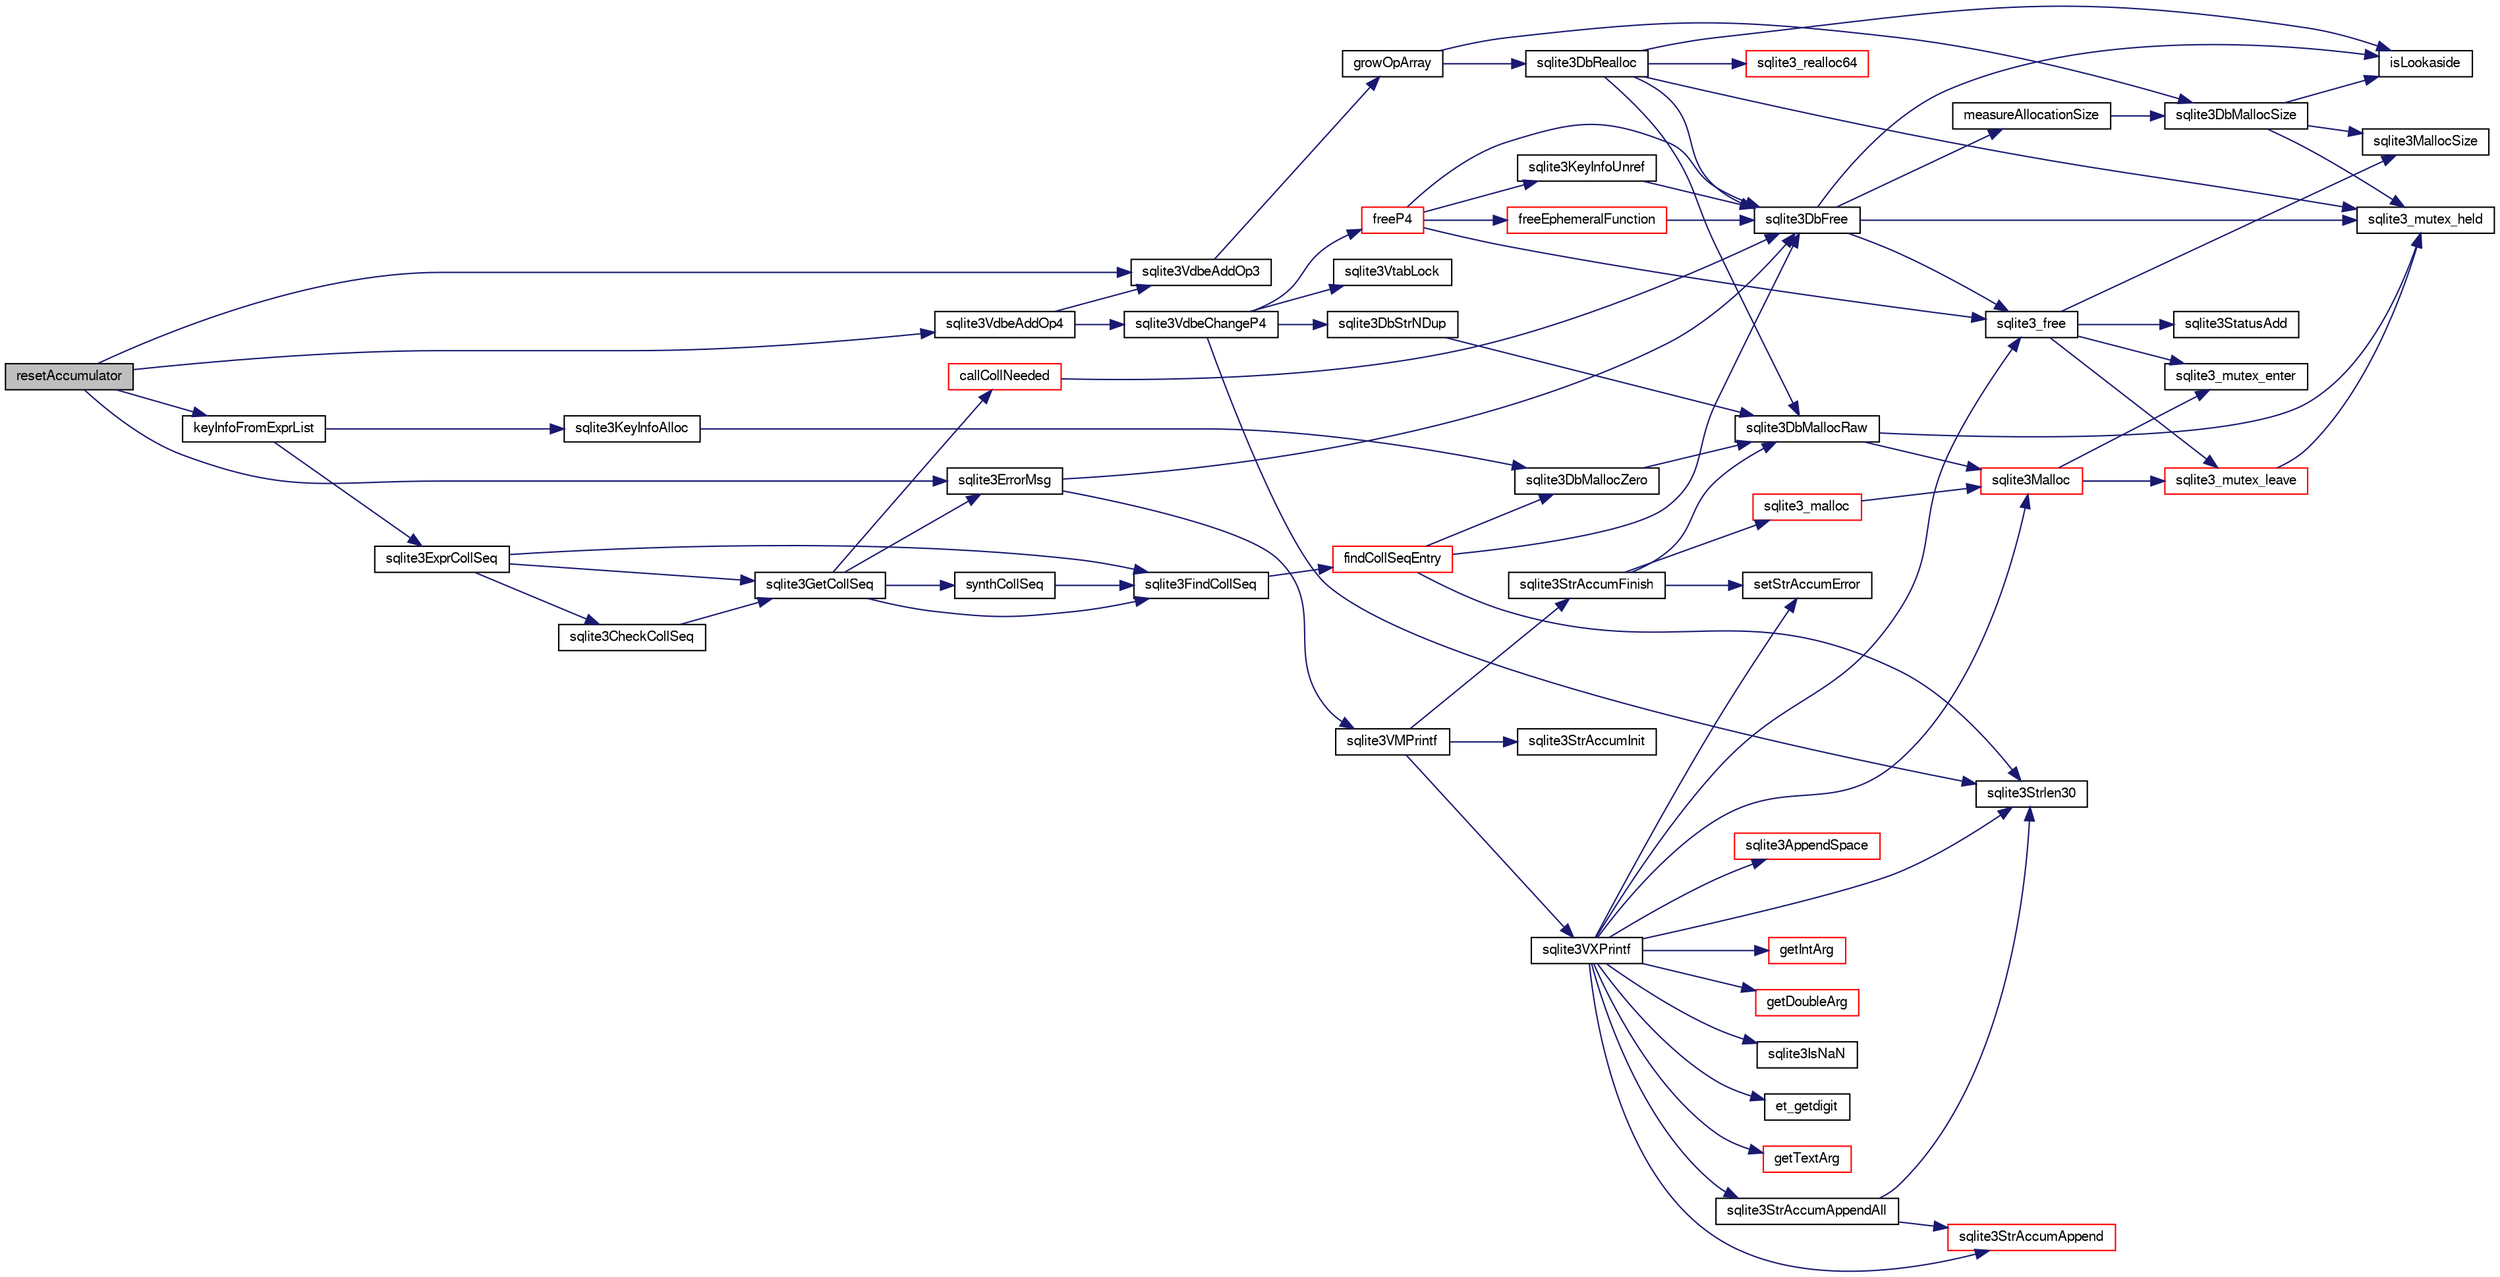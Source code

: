digraph "resetAccumulator"
{
  edge [fontname="FreeSans",fontsize="10",labelfontname="FreeSans",labelfontsize="10"];
  node [fontname="FreeSans",fontsize="10",shape=record];
  rankdir="LR";
  Node269109 [label="resetAccumulator",height=0.2,width=0.4,color="black", fillcolor="grey75", style="filled", fontcolor="black"];
  Node269109 -> Node269110 [color="midnightblue",fontsize="10",style="solid",fontname="FreeSans"];
  Node269110 [label="sqlite3VdbeAddOp3",height=0.2,width=0.4,color="black", fillcolor="white", style="filled",URL="$sqlite3_8c.html#a29b4560b019211a73e1478cec7468345"];
  Node269110 -> Node269111 [color="midnightblue",fontsize="10",style="solid",fontname="FreeSans"];
  Node269111 [label="growOpArray",height=0.2,width=0.4,color="black", fillcolor="white", style="filled",URL="$sqlite3_8c.html#adb00b9ead01ffe0d757d5a6d0853ada5"];
  Node269111 -> Node269112 [color="midnightblue",fontsize="10",style="solid",fontname="FreeSans"];
  Node269112 [label="sqlite3DbRealloc",height=0.2,width=0.4,color="black", fillcolor="white", style="filled",URL="$sqlite3_8c.html#ae028f4902a9d29bcaf310ff289ee87dc"];
  Node269112 -> Node269113 [color="midnightblue",fontsize="10",style="solid",fontname="FreeSans"];
  Node269113 [label="sqlite3_mutex_held",height=0.2,width=0.4,color="black", fillcolor="white", style="filled",URL="$sqlite3_8c.html#acf77da68932b6bc163c5e68547ecc3e7"];
  Node269112 -> Node269114 [color="midnightblue",fontsize="10",style="solid",fontname="FreeSans"];
  Node269114 [label="sqlite3DbMallocRaw",height=0.2,width=0.4,color="black", fillcolor="white", style="filled",URL="$sqlite3_8c.html#abbe8be0cf7175e11ddc3e2218fad924e"];
  Node269114 -> Node269113 [color="midnightblue",fontsize="10",style="solid",fontname="FreeSans"];
  Node269114 -> Node269115 [color="midnightblue",fontsize="10",style="solid",fontname="FreeSans"];
  Node269115 [label="sqlite3Malloc",height=0.2,width=0.4,color="red", fillcolor="white", style="filled",URL="$sqlite3_8c.html#a361a2eaa846b1885f123abe46f5d8b2b"];
  Node269115 -> Node269116 [color="midnightblue",fontsize="10",style="solid",fontname="FreeSans"];
  Node269116 [label="sqlite3_mutex_enter",height=0.2,width=0.4,color="black", fillcolor="white", style="filled",URL="$sqlite3_8c.html#a1c12cde690bd89f104de5cbad12a6bf5"];
  Node269115 -> Node269121 [color="midnightblue",fontsize="10",style="solid",fontname="FreeSans"];
  Node269121 [label="sqlite3_mutex_leave",height=0.2,width=0.4,color="red", fillcolor="white", style="filled",URL="$sqlite3_8c.html#a5838d235601dbd3c1fa993555c6bcc93"];
  Node269121 -> Node269113 [color="midnightblue",fontsize="10",style="solid",fontname="FreeSans"];
  Node269112 -> Node269125 [color="midnightblue",fontsize="10",style="solid",fontname="FreeSans"];
  Node269125 [label="isLookaside",height=0.2,width=0.4,color="black", fillcolor="white", style="filled",URL="$sqlite3_8c.html#a770fa05ff9717b75e16f4d968a77b897"];
  Node269112 -> Node269126 [color="midnightblue",fontsize="10",style="solid",fontname="FreeSans"];
  Node269126 [label="sqlite3DbFree",height=0.2,width=0.4,color="black", fillcolor="white", style="filled",URL="$sqlite3_8c.html#ac70ab821a6607b4a1b909582dc37a069"];
  Node269126 -> Node269113 [color="midnightblue",fontsize="10",style="solid",fontname="FreeSans"];
  Node269126 -> Node269127 [color="midnightblue",fontsize="10",style="solid",fontname="FreeSans"];
  Node269127 [label="measureAllocationSize",height=0.2,width=0.4,color="black", fillcolor="white", style="filled",URL="$sqlite3_8c.html#a45731e644a22fdb756e2b6337224217a"];
  Node269127 -> Node269128 [color="midnightblue",fontsize="10",style="solid",fontname="FreeSans"];
  Node269128 [label="sqlite3DbMallocSize",height=0.2,width=0.4,color="black", fillcolor="white", style="filled",URL="$sqlite3_8c.html#aa397e5a8a03495203a0767abf0a71f86"];
  Node269128 -> Node269123 [color="midnightblue",fontsize="10",style="solid",fontname="FreeSans"];
  Node269123 [label="sqlite3MallocSize",height=0.2,width=0.4,color="black", fillcolor="white", style="filled",URL="$sqlite3_8c.html#acf5d2a5f35270bafb050bd2def576955"];
  Node269128 -> Node269113 [color="midnightblue",fontsize="10",style="solid",fontname="FreeSans"];
  Node269128 -> Node269125 [color="midnightblue",fontsize="10",style="solid",fontname="FreeSans"];
  Node269126 -> Node269125 [color="midnightblue",fontsize="10",style="solid",fontname="FreeSans"];
  Node269126 -> Node269129 [color="midnightblue",fontsize="10",style="solid",fontname="FreeSans"];
  Node269129 [label="sqlite3_free",height=0.2,width=0.4,color="black", fillcolor="white", style="filled",URL="$sqlite3_8c.html#a6552349e36a8a691af5487999ab09519"];
  Node269129 -> Node269116 [color="midnightblue",fontsize="10",style="solid",fontname="FreeSans"];
  Node269129 -> Node269124 [color="midnightblue",fontsize="10",style="solid",fontname="FreeSans"];
  Node269124 [label="sqlite3StatusAdd",height=0.2,width=0.4,color="black", fillcolor="white", style="filled",URL="$sqlite3_8c.html#afa029f93586aeab4cc85360905dae9cd"];
  Node269129 -> Node269123 [color="midnightblue",fontsize="10",style="solid",fontname="FreeSans"];
  Node269129 -> Node269121 [color="midnightblue",fontsize="10",style="solid",fontname="FreeSans"];
  Node269112 -> Node269130 [color="midnightblue",fontsize="10",style="solid",fontname="FreeSans"];
  Node269130 [label="sqlite3_realloc64",height=0.2,width=0.4,color="red", fillcolor="white", style="filled",URL="$sqlite3_8c.html#a3765a714077ee547e811034236dc9ecd"];
  Node269111 -> Node269128 [color="midnightblue",fontsize="10",style="solid",fontname="FreeSans"];
  Node269109 -> Node269394 [color="midnightblue",fontsize="10",style="solid",fontname="FreeSans"];
  Node269394 [label="sqlite3ErrorMsg",height=0.2,width=0.4,color="black", fillcolor="white", style="filled",URL="$sqlite3_8c.html#aee2798e173651adae0f9c85469f3457d"];
  Node269394 -> Node269382 [color="midnightblue",fontsize="10",style="solid",fontname="FreeSans"];
  Node269382 [label="sqlite3VMPrintf",height=0.2,width=0.4,color="black", fillcolor="white", style="filled",URL="$sqlite3_8c.html#a05535d0982ef06fbc2ee8195ebbae689"];
  Node269382 -> Node269156 [color="midnightblue",fontsize="10",style="solid",fontname="FreeSans"];
  Node269156 [label="sqlite3StrAccumInit",height=0.2,width=0.4,color="black", fillcolor="white", style="filled",URL="$sqlite3_8c.html#aabf95e113b9d54d519cd15a56215f560"];
  Node269382 -> Node269157 [color="midnightblue",fontsize="10",style="solid",fontname="FreeSans"];
  Node269157 [label="sqlite3VXPrintf",height=0.2,width=0.4,color="black", fillcolor="white", style="filled",URL="$sqlite3_8c.html#a63c25806c9bd4a2b76f9a0eb232c6bde"];
  Node269157 -> Node269158 [color="midnightblue",fontsize="10",style="solid",fontname="FreeSans"];
  Node269158 [label="sqlite3StrAccumAppend",height=0.2,width=0.4,color="red", fillcolor="white", style="filled",URL="$sqlite3_8c.html#a56664fa33def33c5a5245b623441d5e0"];
  Node269157 -> Node269165 [color="midnightblue",fontsize="10",style="solid",fontname="FreeSans"];
  Node269165 [label="getIntArg",height=0.2,width=0.4,color="red", fillcolor="white", style="filled",URL="$sqlite3_8c.html#abff258963dbd9205fb299851a64c67be"];
  Node269157 -> Node269115 [color="midnightblue",fontsize="10",style="solid",fontname="FreeSans"];
  Node269157 -> Node269161 [color="midnightblue",fontsize="10",style="solid",fontname="FreeSans"];
  Node269161 [label="setStrAccumError",height=0.2,width=0.4,color="black", fillcolor="white", style="filled",URL="$sqlite3_8c.html#a3dc479a1fc8ba1ab8edfe51f8a0b102c"];
  Node269157 -> Node269171 [color="midnightblue",fontsize="10",style="solid",fontname="FreeSans"];
  Node269171 [label="getDoubleArg",height=0.2,width=0.4,color="red", fillcolor="white", style="filled",URL="$sqlite3_8c.html#a1cf25120072c85bd261983b24c12c3d9"];
  Node269157 -> Node269175 [color="midnightblue",fontsize="10",style="solid",fontname="FreeSans"];
  Node269175 [label="sqlite3IsNaN",height=0.2,width=0.4,color="black", fillcolor="white", style="filled",URL="$sqlite3_8c.html#aed4d78203877c3486765ccbc7feebb50"];
  Node269157 -> Node269176 [color="midnightblue",fontsize="10",style="solid",fontname="FreeSans"];
  Node269176 [label="sqlite3Strlen30",height=0.2,width=0.4,color="black", fillcolor="white", style="filled",URL="$sqlite3_8c.html#a3dcd80ba41f1a308193dee74857b62a7"];
  Node269157 -> Node269177 [color="midnightblue",fontsize="10",style="solid",fontname="FreeSans"];
  Node269177 [label="et_getdigit",height=0.2,width=0.4,color="black", fillcolor="white", style="filled",URL="$sqlite3_8c.html#a40c5a308749ad07cc2397a53e081bff0"];
  Node269157 -> Node269178 [color="midnightblue",fontsize="10",style="solid",fontname="FreeSans"];
  Node269178 [label="getTextArg",height=0.2,width=0.4,color="red", fillcolor="white", style="filled",URL="$sqlite3_8c.html#afbb41850423ef20071cefaab0431e04d"];
  Node269157 -> Node269202 [color="midnightblue",fontsize="10",style="solid",fontname="FreeSans"];
  Node269202 [label="sqlite3StrAccumAppendAll",height=0.2,width=0.4,color="black", fillcolor="white", style="filled",URL="$sqlite3_8c.html#acaf8f3e4f99a3c3a4a77e9c987547289"];
  Node269202 -> Node269158 [color="midnightblue",fontsize="10",style="solid",fontname="FreeSans"];
  Node269202 -> Node269176 [color="midnightblue",fontsize="10",style="solid",fontname="FreeSans"];
  Node269157 -> Node269203 [color="midnightblue",fontsize="10",style="solid",fontname="FreeSans"];
  Node269203 [label="sqlite3AppendSpace",height=0.2,width=0.4,color="red", fillcolor="white", style="filled",URL="$sqlite3_8c.html#aefd38a5afc0020d4a93855c3ee7c63a8"];
  Node269157 -> Node269129 [color="midnightblue",fontsize="10",style="solid",fontname="FreeSans"];
  Node269382 -> Node269200 [color="midnightblue",fontsize="10",style="solid",fontname="FreeSans"];
  Node269200 [label="sqlite3StrAccumFinish",height=0.2,width=0.4,color="black", fillcolor="white", style="filled",URL="$sqlite3_8c.html#adb7f26b10ac1b847db6f000ef4c2e2ba"];
  Node269200 -> Node269114 [color="midnightblue",fontsize="10",style="solid",fontname="FreeSans"];
  Node269200 -> Node269201 [color="midnightblue",fontsize="10",style="solid",fontname="FreeSans"];
  Node269201 [label="sqlite3_malloc",height=0.2,width=0.4,color="red", fillcolor="white", style="filled",URL="$sqlite3_8c.html#ac79dba55fc32b6a840cf5a9769bce7cd"];
  Node269201 -> Node269115 [color="midnightblue",fontsize="10",style="solid",fontname="FreeSans"];
  Node269200 -> Node269161 [color="midnightblue",fontsize="10",style="solid",fontname="FreeSans"];
  Node269394 -> Node269126 [color="midnightblue",fontsize="10",style="solid",fontname="FreeSans"];
  Node269109 -> Node269395 [color="midnightblue",fontsize="10",style="solid",fontname="FreeSans"];
  Node269395 [label="keyInfoFromExprList",height=0.2,width=0.4,color="black", fillcolor="white", style="filled",URL="$sqlite3_8c.html#a68913ccee48e2f0a6d5161eda353c2ac"];
  Node269395 -> Node269396 [color="midnightblue",fontsize="10",style="solid",fontname="FreeSans"];
  Node269396 [label="sqlite3KeyInfoAlloc",height=0.2,width=0.4,color="black", fillcolor="white", style="filled",URL="$sqlite3_8c.html#aeb7a31938dad201125fdb79ab98259ba"];
  Node269396 -> Node269331 [color="midnightblue",fontsize="10",style="solid",fontname="FreeSans"];
  Node269331 [label="sqlite3DbMallocZero",height=0.2,width=0.4,color="black", fillcolor="white", style="filled",URL="$sqlite3_8c.html#a49cfebac9d6067a03442c92af73f33e4"];
  Node269331 -> Node269114 [color="midnightblue",fontsize="10",style="solid",fontname="FreeSans"];
  Node269395 -> Node269397 [color="midnightblue",fontsize="10",style="solid",fontname="FreeSans"];
  Node269397 [label="sqlite3ExprCollSeq",height=0.2,width=0.4,color="black", fillcolor="white", style="filled",URL="$sqlite3_8c.html#af36e271ed5ce13d4f2d088a766529574"];
  Node269397 -> Node269398 [color="midnightblue",fontsize="10",style="solid",fontname="FreeSans"];
  Node269398 [label="sqlite3GetCollSeq",height=0.2,width=0.4,color="black", fillcolor="white", style="filled",URL="$sqlite3_8c.html#a4ed2e10e20f9616894d068c6c73c3134"];
  Node269398 -> Node269399 [color="midnightblue",fontsize="10",style="solid",fontname="FreeSans"];
  Node269399 [label="sqlite3FindCollSeq",height=0.2,width=0.4,color="black", fillcolor="white", style="filled",URL="$sqlite3_8c.html#ac4f91d39f24a6435de12698fdb16bc14"];
  Node269399 -> Node269400 [color="midnightblue",fontsize="10",style="solid",fontname="FreeSans"];
  Node269400 [label="findCollSeqEntry",height=0.2,width=0.4,color="red", fillcolor="white", style="filled",URL="$sqlite3_8c.html#aaf9ae07c81dca508e137b5880e94aa98"];
  Node269400 -> Node269176 [color="midnightblue",fontsize="10",style="solid",fontname="FreeSans"];
  Node269400 -> Node269331 [color="midnightblue",fontsize="10",style="solid",fontname="FreeSans"];
  Node269400 -> Node269126 [color="midnightblue",fontsize="10",style="solid",fontname="FreeSans"];
  Node269398 -> Node269409 [color="midnightblue",fontsize="10",style="solid",fontname="FreeSans"];
  Node269409 [label="callCollNeeded",height=0.2,width=0.4,color="red", fillcolor="white", style="filled",URL="$sqlite3_8c.html#a4b69d70c8956d161ab4ec05d87ae1054"];
  Node269409 -> Node269126 [color="midnightblue",fontsize="10",style="solid",fontname="FreeSans"];
  Node269398 -> Node269414 [color="midnightblue",fontsize="10",style="solid",fontname="FreeSans"];
  Node269414 [label="synthCollSeq",height=0.2,width=0.4,color="black", fillcolor="white", style="filled",URL="$sqlite3_8c.html#ac89143f2b98a9efb9f18bb326e271063"];
  Node269414 -> Node269399 [color="midnightblue",fontsize="10",style="solid",fontname="FreeSans"];
  Node269398 -> Node269394 [color="midnightblue",fontsize="10",style="solid",fontname="FreeSans"];
  Node269397 -> Node269399 [color="midnightblue",fontsize="10",style="solid",fontname="FreeSans"];
  Node269397 -> Node269415 [color="midnightblue",fontsize="10",style="solid",fontname="FreeSans"];
  Node269415 [label="sqlite3CheckCollSeq",height=0.2,width=0.4,color="black", fillcolor="white", style="filled",URL="$sqlite3_8c.html#aaf12fc8e392ea73879ac89207623d813"];
  Node269415 -> Node269398 [color="midnightblue",fontsize="10",style="solid",fontname="FreeSans"];
  Node269109 -> Node269416 [color="midnightblue",fontsize="10",style="solid",fontname="FreeSans"];
  Node269416 [label="sqlite3VdbeAddOp4",height=0.2,width=0.4,color="black", fillcolor="white", style="filled",URL="$sqlite3_8c.html#a739d7a47b1c11779283b7797ea7e1d4d"];
  Node269416 -> Node269110 [color="midnightblue",fontsize="10",style="solid",fontname="FreeSans"];
  Node269416 -> Node269417 [color="midnightblue",fontsize="10",style="solid",fontname="FreeSans"];
  Node269417 [label="sqlite3VdbeChangeP4",height=0.2,width=0.4,color="black", fillcolor="white", style="filled",URL="$sqlite3_8c.html#add0d891a062d044a0c7e6fc072702830"];
  Node269417 -> Node269418 [color="midnightblue",fontsize="10",style="solid",fontname="FreeSans"];
  Node269418 [label="freeP4",height=0.2,width=0.4,color="red", fillcolor="white", style="filled",URL="$sqlite3_8c.html#aa1ec8debef2a9be5fe36a3082fd3e0f9"];
  Node269418 -> Node269126 [color="midnightblue",fontsize="10",style="solid",fontname="FreeSans"];
  Node269418 -> Node269419 [color="midnightblue",fontsize="10",style="solid",fontname="FreeSans"];
  Node269419 [label="sqlite3KeyInfoUnref",height=0.2,width=0.4,color="black", fillcolor="white", style="filled",URL="$sqlite3_8c.html#ac94cc1874ab0865db1dbbefd3886ba4a"];
  Node269419 -> Node269126 [color="midnightblue",fontsize="10",style="solid",fontname="FreeSans"];
  Node269418 -> Node269129 [color="midnightblue",fontsize="10",style="solid",fontname="FreeSans"];
  Node269418 -> Node269420 [color="midnightblue",fontsize="10",style="solid",fontname="FreeSans"];
  Node269420 [label="freeEphemeralFunction",height=0.2,width=0.4,color="red", fillcolor="white", style="filled",URL="$sqlite3_8c.html#ace0a45aad803937290f5495906773bc4"];
  Node269420 -> Node269126 [color="midnightblue",fontsize="10",style="solid",fontname="FreeSans"];
  Node269417 -> Node269423 [color="midnightblue",fontsize="10",style="solid",fontname="FreeSans"];
  Node269423 [label="sqlite3VtabLock",height=0.2,width=0.4,color="black", fillcolor="white", style="filled",URL="$sqlite3_8c.html#aa2b6bcc2ba2b313da4b72e6b0d83dea6"];
  Node269417 -> Node269176 [color="midnightblue",fontsize="10",style="solid",fontname="FreeSans"];
  Node269417 -> Node269385 [color="midnightblue",fontsize="10",style="solid",fontname="FreeSans"];
  Node269385 [label="sqlite3DbStrNDup",height=0.2,width=0.4,color="black", fillcolor="white", style="filled",URL="$sqlite3_8c.html#a48e8c757f70cba60fe83ce00ad8de713"];
  Node269385 -> Node269114 [color="midnightblue",fontsize="10",style="solid",fontname="FreeSans"];
}
